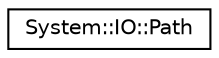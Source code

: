 digraph G
{
  edge [fontname="Helvetica",fontsize="10",labelfontname="Helvetica",labelfontsize="10"];
  node [fontname="Helvetica",fontsize="10",shape=record];
  rankdir="LR";
  Node1 [label="System::IO::Path",height=0.2,width=0.4,color="black", fillcolor="white", style="filled",URL="$class_system_1_1_i_o_1_1_path.html"];
}
